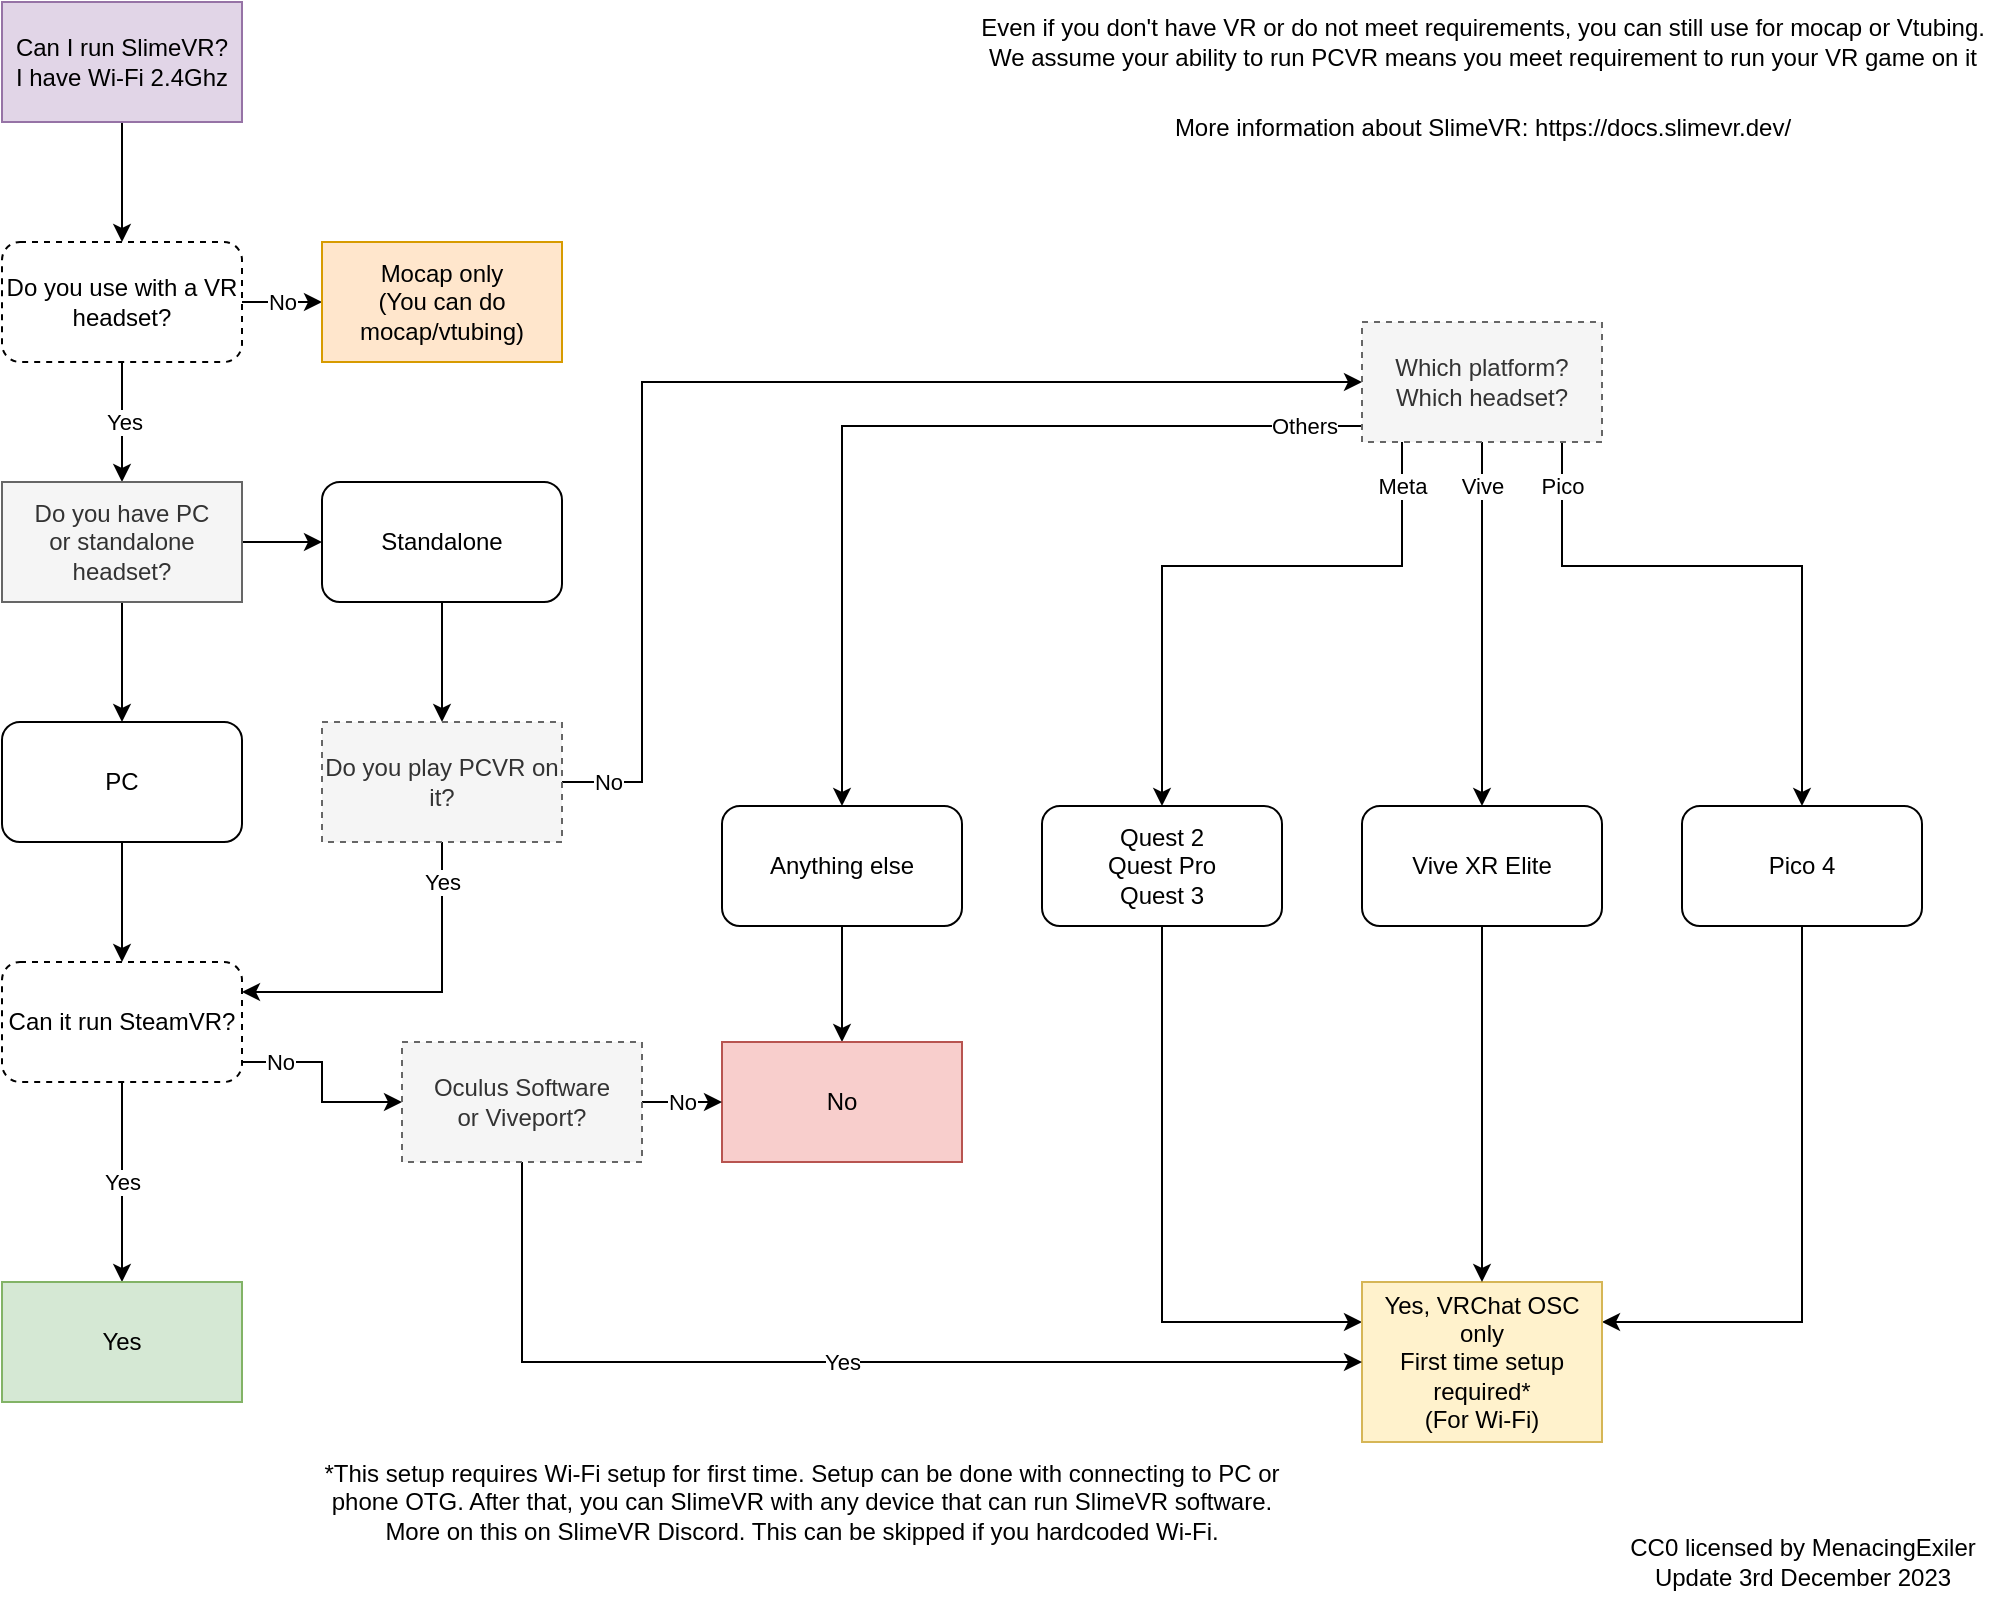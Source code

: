 <mxfile version="22.1.5" type="device">
  <diagram name="Page-1" id="BLxl1xzLI8pXoHssbm8f">
    <mxGraphModel dx="1434" dy="750" grid="1" gridSize="10" guides="1" tooltips="1" connect="1" arrows="1" fold="1" page="1" pageScale="1" pageWidth="1169" pageHeight="1654" math="0" shadow="0">
      <root>
        <mxCell id="0" />
        <mxCell id="1" parent="0" />
        <mxCell id="E2cYebkVHFcdTyyEUBHE-6" style="edgeStyle=orthogonalEdgeStyle;rounded=0;orthogonalLoop=1;jettySize=auto;html=1;entryX=0.5;entryY=0;entryDx=0;entryDy=0;" parent="1" source="E2cYebkVHFcdTyyEUBHE-1" target="E2cYebkVHFcdTyyEUBHE-2" edge="1">
          <mxGeometry relative="1" as="geometry" />
        </mxCell>
        <mxCell id="E2cYebkVHFcdTyyEUBHE-1" value="Can I run SlimeVR?&lt;br&gt;I have Wi-Fi 2.4Ghz" style="rounded=0;whiteSpace=wrap;html=1;fillColor=#e1d5e7;strokeColor=#9673a6;" parent="1" vertex="1">
          <mxGeometry x="80" y="80" width="120" height="60" as="geometry" />
        </mxCell>
        <mxCell id="E2cYebkVHFcdTyyEUBHE-3" value="No" style="edgeStyle=orthogonalEdgeStyle;rounded=0;orthogonalLoop=1;jettySize=auto;html=1;entryX=0;entryY=0.5;entryDx=0;entryDy=0;" parent="1" source="E2cYebkVHFcdTyyEUBHE-2" target="E2cYebkVHFcdTyyEUBHE-5" edge="1">
          <mxGeometry relative="1" as="geometry">
            <mxPoint x="320" y="230" as="targetPoint" />
          </mxGeometry>
        </mxCell>
        <mxCell id="E2cYebkVHFcdTyyEUBHE-8" value="Yes" style="edgeStyle=orthogonalEdgeStyle;rounded=0;orthogonalLoop=1;jettySize=auto;html=1;" parent="1" source="E2cYebkVHFcdTyyEUBHE-2" edge="1">
          <mxGeometry relative="1" as="geometry">
            <mxPoint x="140" y="320" as="targetPoint" />
          </mxGeometry>
        </mxCell>
        <mxCell id="E2cYebkVHFcdTyyEUBHE-2" value="Do you use with a VR headset?" style="rounded=1;whiteSpace=wrap;html=1;dashed=1;" parent="1" vertex="1">
          <mxGeometry x="80" y="200" width="120" height="60" as="geometry" />
        </mxCell>
        <mxCell id="E2cYebkVHFcdTyyEUBHE-5" value="Mocap only&lt;br&gt;(You can do mocap/vtubing)" style="rounded=0;whiteSpace=wrap;html=1;fillColor=#ffe6cc;strokeColor=#d79b00;" parent="1" vertex="1">
          <mxGeometry x="240" y="200" width="120" height="60" as="geometry" />
        </mxCell>
        <mxCell id="E2cYebkVHFcdTyyEUBHE-9" style="edgeStyle=orthogonalEdgeStyle;rounded=0;orthogonalLoop=1;jettySize=auto;html=1;exitX=0.5;exitY=1;exitDx=0;exitDy=0;entryX=0.5;entryY=0;entryDx=0;entryDy=0;" parent="1" source="E2cYebkVHFcdTyyEUBHE-14" target="E2cYebkVHFcdTyyEUBHE-11" edge="1">
          <mxGeometry relative="1" as="geometry">
            <mxPoint x="140" y="520" as="targetPoint" />
            <mxPoint x="140" y="420" as="sourcePoint" />
          </mxGeometry>
        </mxCell>
        <mxCell id="E2cYebkVHFcdTyyEUBHE-13" style="edgeStyle=orthogonalEdgeStyle;rounded=0;orthogonalLoop=1;jettySize=auto;html=1;" parent="1" source="E2cYebkVHFcdTyyEUBHE-11" edge="1">
          <mxGeometry relative="1" as="geometry">
            <mxPoint x="140" y="560" as="targetPoint" />
          </mxGeometry>
        </mxCell>
        <mxCell id="E2cYebkVHFcdTyyEUBHE-11" value="PC" style="rounded=1;whiteSpace=wrap;html=1;" parent="1" vertex="1">
          <mxGeometry x="80" y="440" width="120" height="60" as="geometry" />
        </mxCell>
        <mxCell id="E2cYebkVHFcdTyyEUBHE-23" style="edgeStyle=orthogonalEdgeStyle;rounded=0;orthogonalLoop=1;jettySize=auto;html=1;entryX=0.5;entryY=0;entryDx=0;entryDy=0;" parent="1" source="E2cYebkVHFcdTyyEUBHE-12" target="E2cYebkVHFcdTyyEUBHE-25" edge="1">
          <mxGeometry relative="1" as="geometry">
            <mxPoint x="420" y="600" as="targetPoint" />
          </mxGeometry>
        </mxCell>
        <mxCell id="E2cYebkVHFcdTyyEUBHE-12" value="Standalone" style="rounded=1;whiteSpace=wrap;html=1;" parent="1" vertex="1">
          <mxGeometry x="240" y="320" width="120" height="60" as="geometry" />
        </mxCell>
        <mxCell id="E2cYebkVHFcdTyyEUBHE-15" style="edgeStyle=orthogonalEdgeStyle;rounded=0;orthogonalLoop=1;jettySize=auto;html=1;" parent="1" source="E2cYebkVHFcdTyyEUBHE-14" target="E2cYebkVHFcdTyyEUBHE-12" edge="1">
          <mxGeometry relative="1" as="geometry" />
        </mxCell>
        <mxCell id="E2cYebkVHFcdTyyEUBHE-14" value="Do you have PC&lt;br style=&quot;border-color: var(--border-color);&quot;&gt;or standalone headset?" style="rounded=0;whiteSpace=wrap;html=1;fillColor=#f5f5f5;fontColor=#333333;strokeColor=#666666;" parent="1" vertex="1">
          <mxGeometry x="80" y="320" width="120" height="60" as="geometry" />
        </mxCell>
        <mxCell id="E2cYebkVHFcdTyyEUBHE-18" value="Yes" style="edgeStyle=orthogonalEdgeStyle;rounded=0;orthogonalLoop=1;jettySize=auto;html=1;entryX=0.5;entryY=0;entryDx=0;entryDy=0;" parent="1" source="E2cYebkVHFcdTyyEUBHE-16" target="E2cYebkVHFcdTyyEUBHE-17" edge="1">
          <mxGeometry relative="1" as="geometry" />
        </mxCell>
        <mxCell id="E2cYebkVHFcdTyyEUBHE-20" value="No" style="edgeStyle=orthogonalEdgeStyle;rounded=0;orthogonalLoop=1;jettySize=auto;html=1;entryX=0;entryY=0.5;entryDx=0;entryDy=0;" parent="1" source="E2cYebkVHFcdTyyEUBHE-16" target="E2cYebkVHFcdTyyEUBHE-46" edge="1">
          <mxGeometry x="-0.619" relative="1" as="geometry">
            <Array as="points">
              <mxPoint x="240" y="610" />
              <mxPoint x="240" y="630" />
            </Array>
            <mxPoint as="offset" />
          </mxGeometry>
        </mxCell>
        <mxCell id="E2cYebkVHFcdTyyEUBHE-16" value="Can it run SteamVR?" style="rounded=1;whiteSpace=wrap;html=1;dashed=1;" parent="1" vertex="1">
          <mxGeometry x="80" y="560" width="120" height="60" as="geometry" />
        </mxCell>
        <mxCell id="E2cYebkVHFcdTyyEUBHE-17" value="Yes" style="rounded=0;whiteSpace=wrap;html=1;fillColor=#d5e8d4;strokeColor=#82b366;" parent="1" vertex="1">
          <mxGeometry x="80" y="720" width="120" height="60" as="geometry" />
        </mxCell>
        <mxCell id="E2cYebkVHFcdTyyEUBHE-28" value="No" style="edgeStyle=orthogonalEdgeStyle;rounded=0;orthogonalLoop=1;jettySize=auto;html=1;entryX=0;entryY=0.5;entryDx=0;entryDy=0;" parent="1" source="E2cYebkVHFcdTyyEUBHE-25" target="E2cYebkVHFcdTyyEUBHE-27" edge="1">
          <mxGeometry x="-0.923" relative="1" as="geometry">
            <Array as="points">
              <mxPoint x="400" y="470" />
              <mxPoint x="400" y="270" />
            </Array>
            <mxPoint as="offset" />
          </mxGeometry>
        </mxCell>
        <mxCell id="zcgmbUgFn3jivgaxxcYm-12" value="Yes" style="edgeStyle=orthogonalEdgeStyle;rounded=0;orthogonalLoop=1;jettySize=auto;html=1;entryX=1;entryY=0.25;entryDx=0;entryDy=0;" parent="1" source="E2cYebkVHFcdTyyEUBHE-25" target="E2cYebkVHFcdTyyEUBHE-16" edge="1">
          <mxGeometry x="-0.771" relative="1" as="geometry">
            <Array as="points">
              <mxPoint x="300" y="575" />
            </Array>
            <mxPoint as="offset" />
          </mxGeometry>
        </mxCell>
        <mxCell id="E2cYebkVHFcdTyyEUBHE-25" value="Do you play PCVR on it?" style="rounded=0;whiteSpace=wrap;html=1;fillColor=#f5f5f5;fontColor=#333333;strokeColor=#666666;dashed=1;" parent="1" vertex="1">
          <mxGeometry x="240" y="440" width="120" height="60" as="geometry" />
        </mxCell>
        <mxCell id="E2cYebkVHFcdTyyEUBHE-33" value="Others" style="edgeStyle=orthogonalEdgeStyle;rounded=0;orthogonalLoop=1;jettySize=auto;html=1;entryX=0.5;entryY=0;entryDx=0;entryDy=0;" parent="1" source="E2cYebkVHFcdTyyEUBHE-27" target="E2cYebkVHFcdTyyEUBHE-29" edge="1">
          <mxGeometry x="-0.871" relative="1" as="geometry">
            <mxPoint x="620" y="522" as="targetPoint" />
            <Array as="points">
              <mxPoint x="500" y="292" />
            </Array>
            <mxPoint as="offset" />
          </mxGeometry>
        </mxCell>
        <mxCell id="E2cYebkVHFcdTyyEUBHE-34" value="Pico" style="edgeStyle=orthogonalEdgeStyle;rounded=0;orthogonalLoop=1;jettySize=auto;html=1;entryX=0.5;entryY=0;entryDx=0;entryDy=0;" parent="1" source="E2cYebkVHFcdTyyEUBHE-27" target="E2cYebkVHFcdTyyEUBHE-30" edge="1">
          <mxGeometry x="-0.854" relative="1" as="geometry">
            <Array as="points">
              <mxPoint x="860" y="362" />
              <mxPoint x="980" y="362" />
            </Array>
            <mxPoint as="offset" />
            <mxPoint x="1060" y="402" as="targetPoint" />
          </mxGeometry>
        </mxCell>
        <mxCell id="zcgmbUgFn3jivgaxxcYm-2" value="Vive" style="edgeStyle=orthogonalEdgeStyle;rounded=0;orthogonalLoop=1;jettySize=auto;html=1;exitX=0.5;exitY=1;exitDx=0;exitDy=0;" parent="1" source="E2cYebkVHFcdTyyEUBHE-27" target="zcgmbUgFn3jivgaxxcYm-6" edge="1">
          <mxGeometry x="-0.758" relative="1" as="geometry">
            <mxPoint x="860" y="302" as="sourcePoint" />
            <mxPoint x="900" y="402" as="targetPoint" />
            <Array as="points">
              <mxPoint x="820" y="382" />
              <mxPoint x="820" y="382" />
            </Array>
            <mxPoint as="offset" />
          </mxGeometry>
        </mxCell>
        <mxCell id="zcgmbUgFn3jivgaxxcYm-13" value="Meta" style="edgeStyle=orthogonalEdgeStyle;rounded=0;orthogonalLoop=1;jettySize=auto;html=1;entryX=0.5;entryY=0;entryDx=0;entryDy=0;" parent="1" source="E2cYebkVHFcdTyyEUBHE-27" target="E2cYebkVHFcdTyyEUBHE-31" edge="1">
          <mxGeometry x="-0.854" relative="1" as="geometry">
            <Array as="points">
              <mxPoint x="780" y="362" />
              <mxPoint x="660" y="362" />
            </Array>
            <mxPoint as="offset" />
          </mxGeometry>
        </mxCell>
        <mxCell id="E2cYebkVHFcdTyyEUBHE-27" value="Which platform?&lt;br&gt;Which headset?" style="rounded=0;whiteSpace=wrap;html=1;fillColor=#f5f5f5;fontColor=#333333;strokeColor=#666666;dashed=1;" parent="1" vertex="1">
          <mxGeometry x="760" y="240" width="120" height="60" as="geometry" />
        </mxCell>
        <mxCell id="E2cYebkVHFcdTyyEUBHE-39" style="edgeStyle=orthogonalEdgeStyle;rounded=0;orthogonalLoop=1;jettySize=auto;html=1;exitX=0.5;exitY=1;exitDx=0;exitDy=0;" parent="1" source="E2cYebkVHFcdTyyEUBHE-29" target="E2cYebkVHFcdTyyEUBHE-35" edge="1">
          <mxGeometry relative="1" as="geometry">
            <mxPoint x="620" y="500" as="sourcePoint" />
            <mxPoint x="620" y="560" as="targetPoint" />
          </mxGeometry>
        </mxCell>
        <mxCell id="E2cYebkVHFcdTyyEUBHE-29" value="Anything else" style="rounded=1;whiteSpace=wrap;html=1;" parent="1" vertex="1">
          <mxGeometry x="440" y="482" width="120" height="60" as="geometry" />
        </mxCell>
        <mxCell id="Fmn0tTmoaa08dCbdX1xN-1" style="edgeStyle=orthogonalEdgeStyle;rounded=0;orthogonalLoop=1;jettySize=auto;html=1;entryX=1;entryY=0.25;entryDx=0;entryDy=0;" parent="1" source="E2cYebkVHFcdTyyEUBHE-30" target="E2cYebkVHFcdTyyEUBHE-37" edge="1">
          <mxGeometry relative="1" as="geometry">
            <Array as="points">
              <mxPoint x="980" y="740" />
            </Array>
          </mxGeometry>
        </mxCell>
        <mxCell id="E2cYebkVHFcdTyyEUBHE-30" value="Pico 4" style="rounded=1;whiteSpace=wrap;html=1;" parent="1" vertex="1">
          <mxGeometry x="920" y="482" width="120" height="60" as="geometry" />
        </mxCell>
        <mxCell id="E2cYebkVHFcdTyyEUBHE-40" style="edgeStyle=orthogonalEdgeStyle;rounded=0;orthogonalLoop=1;jettySize=auto;html=1;entryX=0;entryY=0.25;entryDx=0;entryDy=0;" parent="1" source="E2cYebkVHFcdTyyEUBHE-31" target="E2cYebkVHFcdTyyEUBHE-37" edge="1">
          <mxGeometry relative="1" as="geometry">
            <Array as="points">
              <mxPoint x="660" y="740" />
            </Array>
          </mxGeometry>
        </mxCell>
        <mxCell id="E2cYebkVHFcdTyyEUBHE-31" value="Quest 2&lt;br&gt;Quest Pro&lt;br&gt;Quest 3" style="rounded=1;whiteSpace=wrap;html=1;" parent="1" vertex="1">
          <mxGeometry x="600" y="482" width="120" height="60" as="geometry" />
        </mxCell>
        <mxCell id="E2cYebkVHFcdTyyEUBHE-35" value="No" style="rounded=0;whiteSpace=wrap;html=1;fillColor=#f8cecc;strokeColor=#b85450;" parent="1" vertex="1">
          <mxGeometry x="440" y="600" width="120" height="60" as="geometry" />
        </mxCell>
        <mxCell id="E2cYebkVHFcdTyyEUBHE-37" value="Yes, VRChat OSC only&lt;br&gt;First time setup required*&lt;br&gt;(For Wi-Fi)" style="rounded=0;whiteSpace=wrap;html=1;fillColor=#fff2cc;strokeColor=#d6b656;" parent="1" vertex="1">
          <mxGeometry x="760" y="720" width="120" height="80" as="geometry" />
        </mxCell>
        <mxCell id="E2cYebkVHFcdTyyEUBHE-47" value="No" style="edgeStyle=orthogonalEdgeStyle;rounded=0;orthogonalLoop=1;jettySize=auto;html=1;entryX=0;entryY=0.5;entryDx=0;entryDy=0;" parent="1" source="E2cYebkVHFcdTyyEUBHE-46" target="E2cYebkVHFcdTyyEUBHE-35" edge="1">
          <mxGeometry relative="1" as="geometry">
            <mxPoint x="340" y="800" as="targetPoint" />
            <Array as="points">
              <mxPoint x="410" y="630" />
              <mxPoint x="410" y="630" />
            </Array>
          </mxGeometry>
        </mxCell>
        <mxCell id="E2cYebkVHFcdTyyEUBHE-49" value="Yes" style="edgeStyle=orthogonalEdgeStyle;rounded=0;orthogonalLoop=1;jettySize=auto;html=1;entryX=0;entryY=0.5;entryDx=0;entryDy=0;" parent="1" source="E2cYebkVHFcdTyyEUBHE-46" target="E2cYebkVHFcdTyyEUBHE-37" edge="1">
          <mxGeometry relative="1" as="geometry">
            <Array as="points">
              <mxPoint x="340" y="760" />
            </Array>
            <mxPoint x="200" y="830" as="targetPoint" />
          </mxGeometry>
        </mxCell>
        <mxCell id="E2cYebkVHFcdTyyEUBHE-46" value="Oculus Software&lt;br&gt;or Viveport?" style="rounded=0;whiteSpace=wrap;html=1;fillColor=#f5f5f5;fontColor=#333333;strokeColor=#666666;dashed=1;" parent="1" vertex="1">
          <mxGeometry x="280" y="600" width="120" height="60" as="geometry" />
        </mxCell>
        <mxCell id="E2cYebkVHFcdTyyEUBHE-50" value="CC0 licensed by MenacingExiler&lt;br&gt;Update 3rd December 2023" style="text;html=1;align=center;verticalAlign=middle;resizable=0;points=[];autosize=1;strokeColor=none;fillColor=none;" parent="1" vertex="1">
          <mxGeometry x="880" y="840" width="200" height="40" as="geometry" />
        </mxCell>
        <mxCell id="E2cYebkVHFcdTyyEUBHE-51" value="*This setup requires Wi-Fi setup for first time. Setup can be done with connecting to PC or phone OTG. After that, you can SlimeVR with any device that can run SlimeVR software. More on this on SlimeVR Discord. This can be skipped if you hardcoded Wi-Fi." style="text;html=1;strokeColor=none;fillColor=none;align=center;verticalAlign=middle;whiteSpace=wrap;rounded=0;" parent="1" vertex="1">
          <mxGeometry x="240" y="800" width="480" height="60" as="geometry" />
        </mxCell>
        <mxCell id="E2cYebkVHFcdTyyEUBHE-52" value="Even if you don&#39;t have VR or do not meet requirements, you can still use for mocap or Vtubing.&lt;br&gt;We assume your ability to run PCVR means you meet requirement to run your VR game on it" style="text;html=1;align=center;verticalAlign=middle;resizable=0;points=[];autosize=1;strokeColor=none;fillColor=none;" parent="1" vertex="1">
          <mxGeometry x="555" y="80" width="530" height="40" as="geometry" />
        </mxCell>
        <mxCell id="4j3Ei-NiNjzvzMqdt6r4-1" value="More information about SlimeVR:&amp;nbsp;https://docs.slimevr.dev/" style="text;html=1;align=center;verticalAlign=middle;resizable=0;points=[];autosize=1;strokeColor=none;fillColor=none;" parent="1" vertex="1">
          <mxGeometry x="655" y="128" width="330" height="30" as="geometry" />
        </mxCell>
        <mxCell id="zcgmbUgFn3jivgaxxcYm-15" style="edgeStyle=orthogonalEdgeStyle;rounded=0;orthogonalLoop=1;jettySize=auto;html=1;entryX=0.5;entryY=0;entryDx=0;entryDy=0;" parent="1" source="zcgmbUgFn3jivgaxxcYm-6" target="E2cYebkVHFcdTyyEUBHE-37" edge="1">
          <mxGeometry relative="1" as="geometry" />
        </mxCell>
        <mxCell id="zcgmbUgFn3jivgaxxcYm-6" value="Vive XR Elite" style="rounded=1;whiteSpace=wrap;html=1;" parent="1" vertex="1">
          <mxGeometry x="760" y="482" width="120" height="60" as="geometry" />
        </mxCell>
      </root>
    </mxGraphModel>
  </diagram>
</mxfile>
